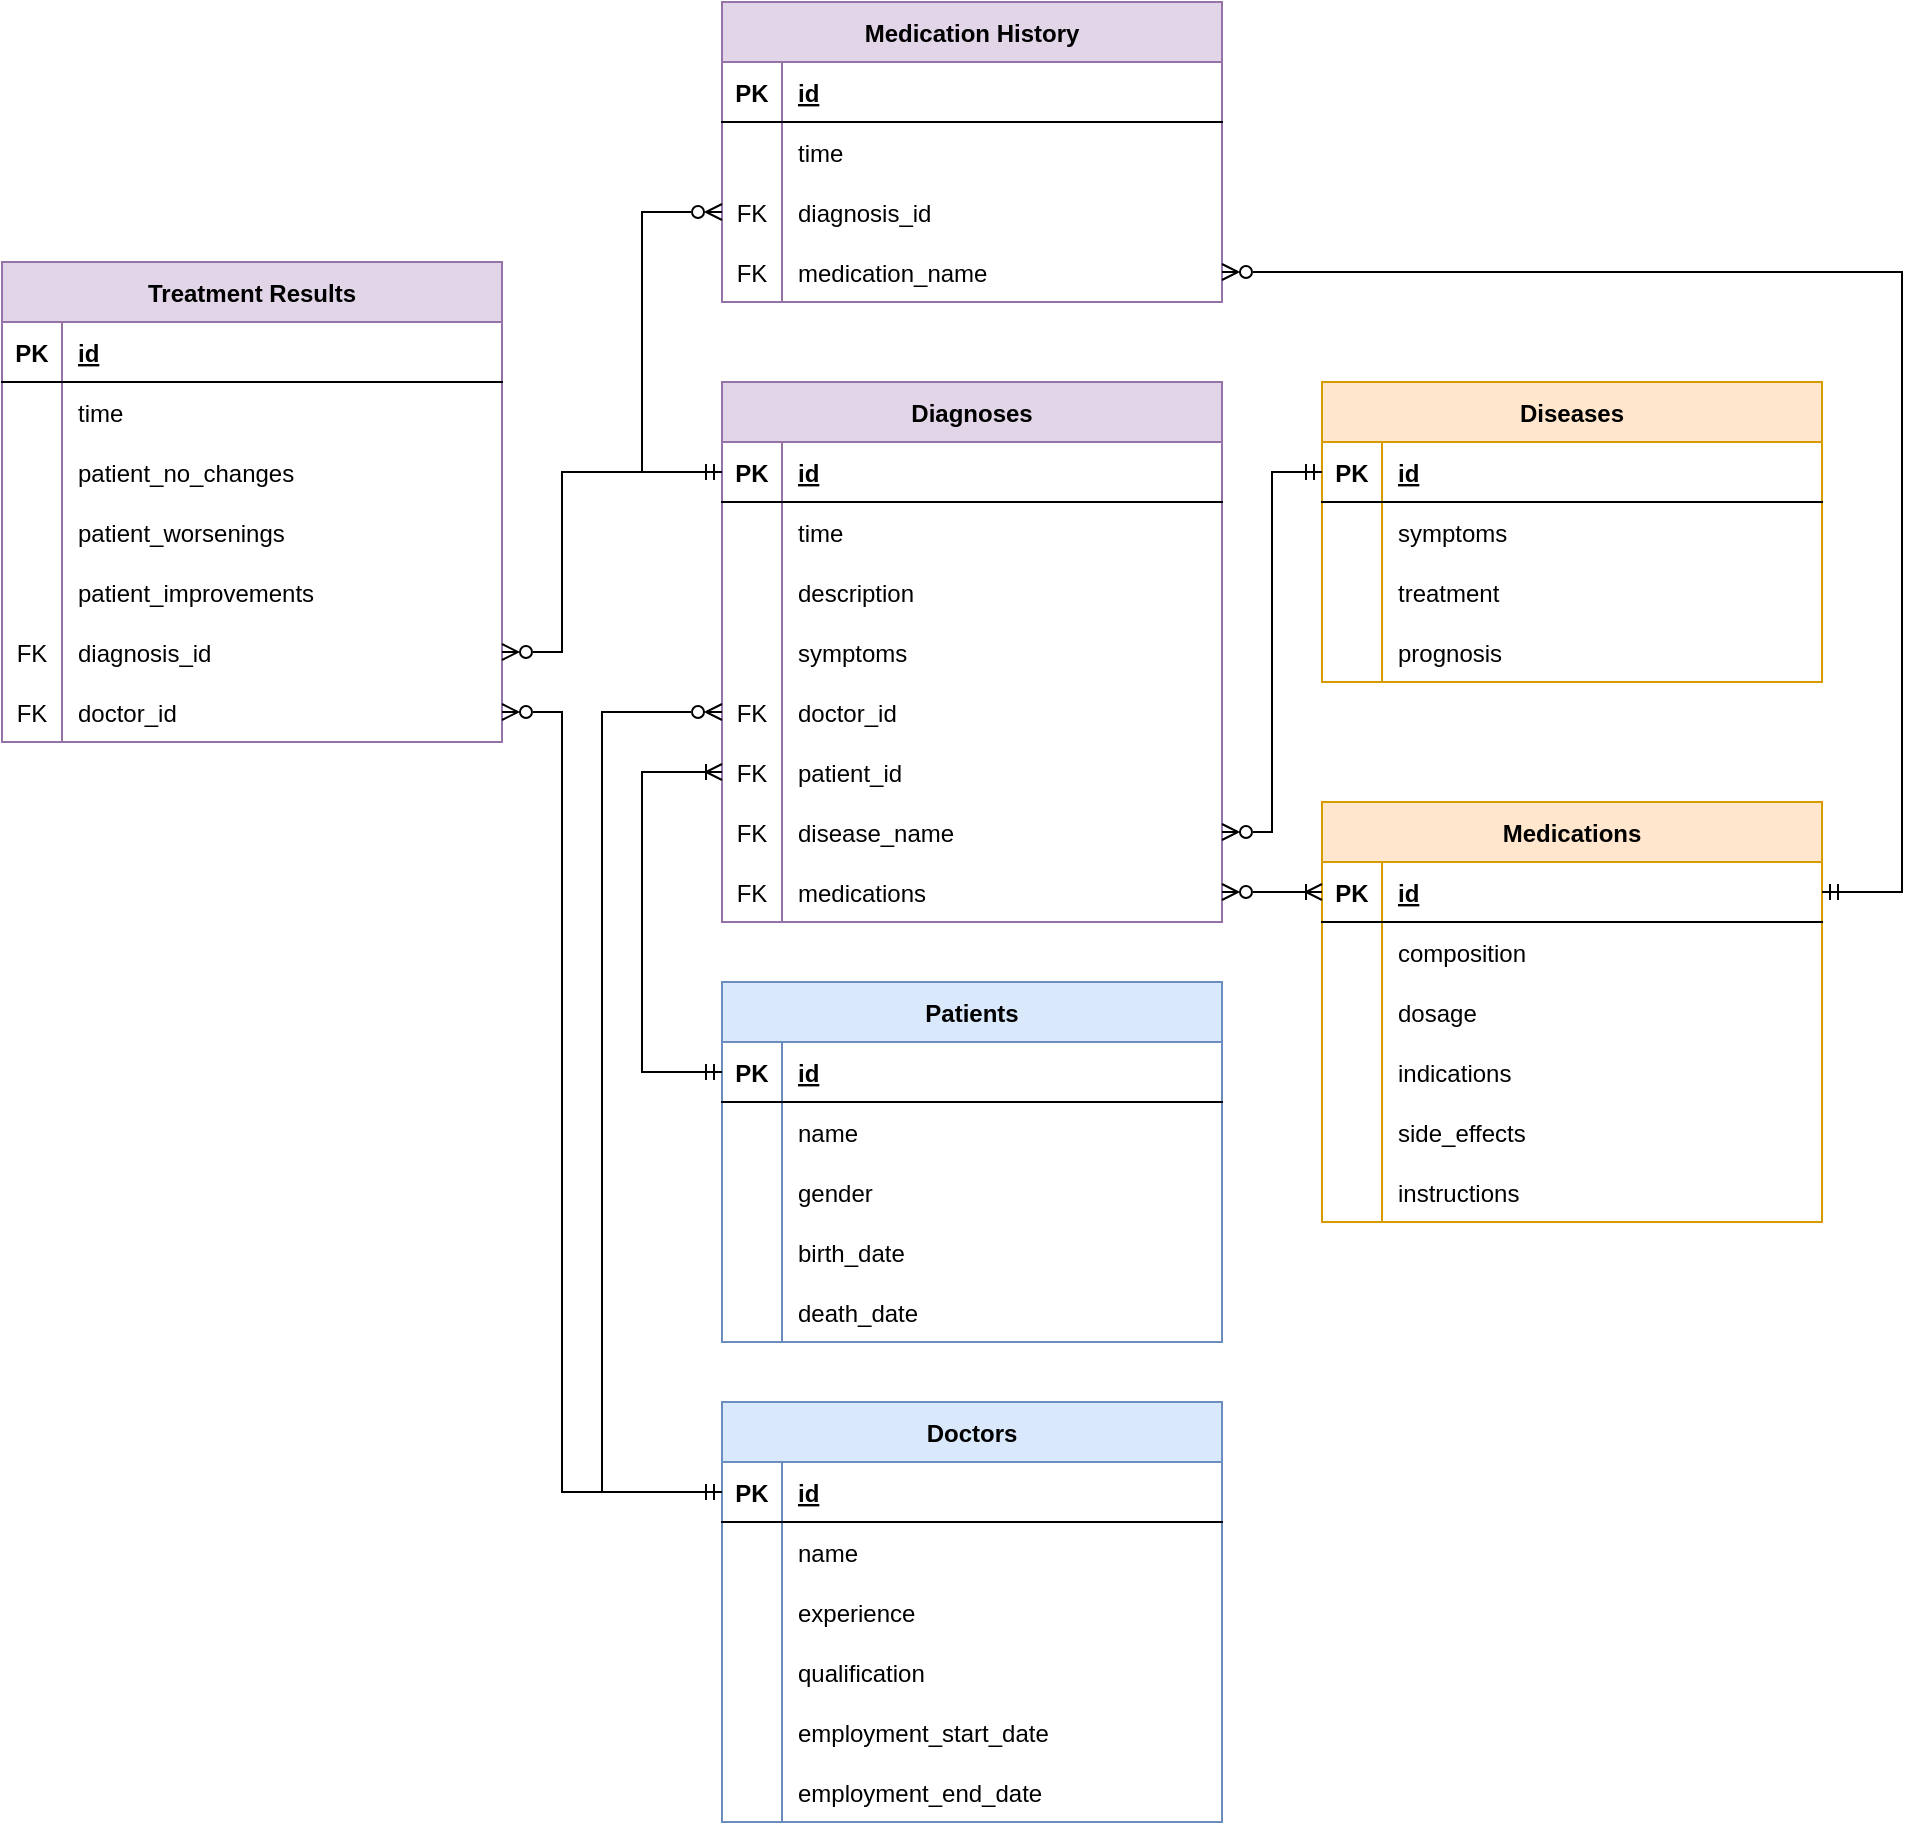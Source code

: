 <mxfile version="24.3.1" type="device">
  <diagram id="R2lEEEUBdFMjLlhIrx00" name="Page-1">
    <mxGraphModel dx="890" dy="534" grid="1" gridSize="10" guides="1" tooltips="1" connect="1" arrows="1" fold="1" page="1" pageScale="1" pageWidth="850" pageHeight="1100" math="0" shadow="0" extFonts="Permanent Marker^https://fonts.googleapis.com/css?family=Permanent+Marker">
      <root>
        <mxCell id="0" />
        <mxCell id="1" parent="0" />
        <mxCell id="C-vyLk0tnHw3VtMMgP7b-23" value="Patients" style="shape=table;startSize=30;container=1;collapsible=1;childLayout=tableLayout;fixedRows=1;rowLines=0;fontStyle=1;align=center;resizeLast=1;labelBackgroundColor=none;fillColor=#dae8fc;strokeColor=#6c8ebf;" parent="1" vertex="1">
          <mxGeometry x="490" y="870" width="250" height="180" as="geometry" />
        </mxCell>
        <mxCell id="C-vyLk0tnHw3VtMMgP7b-24" value="" style="shape=partialRectangle;collapsible=0;dropTarget=0;pointerEvents=0;fillColor=none;points=[[0,0.5],[1,0.5]];portConstraint=eastwest;top=0;left=0;right=0;bottom=1;" parent="C-vyLk0tnHw3VtMMgP7b-23" vertex="1">
          <mxGeometry y="30" width="250" height="30" as="geometry" />
        </mxCell>
        <mxCell id="C-vyLk0tnHw3VtMMgP7b-25" value="PK" style="shape=partialRectangle;overflow=hidden;connectable=0;fillColor=none;top=0;left=0;bottom=0;right=0;fontStyle=1;" parent="C-vyLk0tnHw3VtMMgP7b-24" vertex="1">
          <mxGeometry width="30.0" height="30" as="geometry">
            <mxRectangle width="30.0" height="30" as="alternateBounds" />
          </mxGeometry>
        </mxCell>
        <mxCell id="C-vyLk0tnHw3VtMMgP7b-26" value="id" style="shape=partialRectangle;overflow=hidden;connectable=0;fillColor=none;top=0;left=0;bottom=0;right=0;align=left;spacingLeft=6;fontStyle=5;" parent="C-vyLk0tnHw3VtMMgP7b-24" vertex="1">
          <mxGeometry x="30.0" width="220.0" height="30" as="geometry">
            <mxRectangle width="220.0" height="30" as="alternateBounds" />
          </mxGeometry>
        </mxCell>
        <mxCell id="C-vyLk0tnHw3VtMMgP7b-27" value="" style="shape=partialRectangle;collapsible=0;dropTarget=0;pointerEvents=0;fillColor=none;points=[[0,0.5],[1,0.5]];portConstraint=eastwest;top=0;left=0;right=0;bottom=0;" parent="C-vyLk0tnHw3VtMMgP7b-23" vertex="1">
          <mxGeometry y="60" width="250" height="30" as="geometry" />
        </mxCell>
        <mxCell id="C-vyLk0tnHw3VtMMgP7b-28" value="" style="shape=partialRectangle;overflow=hidden;connectable=0;fillColor=none;top=0;left=0;bottom=0;right=0;" parent="C-vyLk0tnHw3VtMMgP7b-27" vertex="1">
          <mxGeometry width="30.0" height="30" as="geometry">
            <mxRectangle width="30.0" height="30" as="alternateBounds" />
          </mxGeometry>
        </mxCell>
        <mxCell id="C-vyLk0tnHw3VtMMgP7b-29" value="name" style="shape=partialRectangle;overflow=hidden;connectable=0;fillColor=none;top=0;left=0;bottom=0;right=0;align=left;spacingLeft=6;" parent="C-vyLk0tnHw3VtMMgP7b-27" vertex="1">
          <mxGeometry x="30.0" width="220.0" height="30" as="geometry">
            <mxRectangle width="220.0" height="30" as="alternateBounds" />
          </mxGeometry>
        </mxCell>
        <mxCell id="bMYvGi1HUf3HE0asRCJB-15" value="" style="shape=partialRectangle;collapsible=0;dropTarget=0;pointerEvents=0;fillColor=none;points=[[0,0.5],[1,0.5]];portConstraint=eastwest;top=0;left=0;right=0;bottom=0;" parent="C-vyLk0tnHw3VtMMgP7b-23" vertex="1">
          <mxGeometry y="90" width="250" height="30" as="geometry" />
        </mxCell>
        <mxCell id="bMYvGi1HUf3HE0asRCJB-16" value="" style="shape=partialRectangle;overflow=hidden;connectable=0;fillColor=none;top=0;left=0;bottom=0;right=0;" parent="bMYvGi1HUf3HE0asRCJB-15" vertex="1">
          <mxGeometry width="30.0" height="30" as="geometry">
            <mxRectangle width="30.0" height="30" as="alternateBounds" />
          </mxGeometry>
        </mxCell>
        <mxCell id="bMYvGi1HUf3HE0asRCJB-17" value="gender " style="shape=partialRectangle;overflow=hidden;connectable=0;fillColor=none;top=0;left=0;bottom=0;right=0;align=left;spacingLeft=6;" parent="bMYvGi1HUf3HE0asRCJB-15" vertex="1">
          <mxGeometry x="30.0" width="220.0" height="30" as="geometry">
            <mxRectangle width="220.0" height="30" as="alternateBounds" />
          </mxGeometry>
        </mxCell>
        <mxCell id="bMYvGi1HUf3HE0asRCJB-136" value="" style="shape=partialRectangle;collapsible=0;dropTarget=0;pointerEvents=0;fillColor=none;points=[[0,0.5],[1,0.5]];portConstraint=eastwest;top=0;left=0;right=0;bottom=0;" parent="C-vyLk0tnHw3VtMMgP7b-23" vertex="1">
          <mxGeometry y="120" width="250" height="30" as="geometry" />
        </mxCell>
        <mxCell id="bMYvGi1HUf3HE0asRCJB-137" value="" style="shape=partialRectangle;overflow=hidden;connectable=0;fillColor=none;top=0;left=0;bottom=0;right=0;" parent="bMYvGi1HUf3HE0asRCJB-136" vertex="1">
          <mxGeometry width="30.0" height="30" as="geometry">
            <mxRectangle width="30.0" height="30" as="alternateBounds" />
          </mxGeometry>
        </mxCell>
        <mxCell id="bMYvGi1HUf3HE0asRCJB-138" value="birth_date" style="shape=partialRectangle;overflow=hidden;connectable=0;fillColor=none;top=0;left=0;bottom=0;right=0;align=left;spacingLeft=6;" parent="bMYvGi1HUf3HE0asRCJB-136" vertex="1">
          <mxGeometry x="30.0" width="220.0" height="30" as="geometry">
            <mxRectangle width="220.0" height="30" as="alternateBounds" />
          </mxGeometry>
        </mxCell>
        <mxCell id="bMYvGi1HUf3HE0asRCJB-139" value="" style="shape=partialRectangle;collapsible=0;dropTarget=0;pointerEvents=0;fillColor=none;points=[[0,0.5],[1,0.5]];portConstraint=eastwest;top=0;left=0;right=0;bottom=0;" parent="C-vyLk0tnHw3VtMMgP7b-23" vertex="1">
          <mxGeometry y="150" width="250" height="30" as="geometry" />
        </mxCell>
        <mxCell id="bMYvGi1HUf3HE0asRCJB-140" value="" style="shape=partialRectangle;overflow=hidden;connectable=0;fillColor=none;top=0;left=0;bottom=0;right=0;" parent="bMYvGi1HUf3HE0asRCJB-139" vertex="1">
          <mxGeometry width="30.0" height="30" as="geometry">
            <mxRectangle width="30.0" height="30" as="alternateBounds" />
          </mxGeometry>
        </mxCell>
        <mxCell id="bMYvGi1HUf3HE0asRCJB-141" value="death_date" style="shape=partialRectangle;overflow=hidden;connectable=0;fillColor=none;top=0;left=0;bottom=0;right=0;align=left;spacingLeft=6;" parent="bMYvGi1HUf3HE0asRCJB-139" vertex="1">
          <mxGeometry x="30.0" width="220.0" height="30" as="geometry">
            <mxRectangle width="220.0" height="30" as="alternateBounds" />
          </mxGeometry>
        </mxCell>
        <mxCell id="bMYvGi1HUf3HE0asRCJB-48" value="Diseases" style="shape=table;startSize=30;container=1;collapsible=1;childLayout=tableLayout;fixedRows=1;rowLines=0;fontStyle=1;align=center;resizeLast=1;fillColor=#ffe6cc;strokeColor=#d79b00;" parent="1" vertex="1">
          <mxGeometry x="790" y="570" width="250" height="150" as="geometry" />
        </mxCell>
        <mxCell id="bMYvGi1HUf3HE0asRCJB-49" value="" style="shape=partialRectangle;collapsible=0;dropTarget=0;pointerEvents=0;fillColor=none;points=[[0,0.5],[1,0.5]];portConstraint=eastwest;top=0;left=0;right=0;bottom=1;" parent="bMYvGi1HUf3HE0asRCJB-48" vertex="1">
          <mxGeometry y="30" width="250" height="30" as="geometry" />
        </mxCell>
        <mxCell id="bMYvGi1HUf3HE0asRCJB-50" value="PK" style="shape=partialRectangle;overflow=hidden;connectable=0;fillColor=none;top=0;left=0;bottom=0;right=0;fontStyle=1;" parent="bMYvGi1HUf3HE0asRCJB-49" vertex="1">
          <mxGeometry width="30.0" height="30" as="geometry">
            <mxRectangle width="30.0" height="30" as="alternateBounds" />
          </mxGeometry>
        </mxCell>
        <mxCell id="bMYvGi1HUf3HE0asRCJB-51" value="id" style="shape=partialRectangle;overflow=hidden;connectable=0;fillColor=none;top=0;left=0;bottom=0;right=0;align=left;spacingLeft=6;fontStyle=5;" parent="bMYvGi1HUf3HE0asRCJB-49" vertex="1">
          <mxGeometry x="30.0" width="220.0" height="30" as="geometry">
            <mxRectangle width="220.0" height="30" as="alternateBounds" />
          </mxGeometry>
        </mxCell>
        <mxCell id="bMYvGi1HUf3HE0asRCJB-52" value="" style="shape=partialRectangle;collapsible=0;dropTarget=0;pointerEvents=0;fillColor=none;points=[[0,0.5],[1,0.5]];portConstraint=eastwest;top=0;left=0;right=0;bottom=0;" parent="bMYvGi1HUf3HE0asRCJB-48" vertex="1">
          <mxGeometry y="60" width="250" height="30" as="geometry" />
        </mxCell>
        <mxCell id="bMYvGi1HUf3HE0asRCJB-53" value="" style="shape=partialRectangle;overflow=hidden;connectable=0;fillColor=none;top=0;left=0;bottom=0;right=0;" parent="bMYvGi1HUf3HE0asRCJB-52" vertex="1">
          <mxGeometry width="30.0" height="30" as="geometry">
            <mxRectangle width="30.0" height="30" as="alternateBounds" />
          </mxGeometry>
        </mxCell>
        <mxCell id="bMYvGi1HUf3HE0asRCJB-54" value="symptoms" style="shape=partialRectangle;overflow=hidden;connectable=0;fillColor=none;top=0;left=0;bottom=0;right=0;align=left;spacingLeft=6;" parent="bMYvGi1HUf3HE0asRCJB-52" vertex="1">
          <mxGeometry x="30.0" width="220.0" height="30" as="geometry">
            <mxRectangle width="220.0" height="30" as="alternateBounds" />
          </mxGeometry>
        </mxCell>
        <mxCell id="bMYvGi1HUf3HE0asRCJB-55" value="" style="shape=partialRectangle;collapsible=0;dropTarget=0;pointerEvents=0;fillColor=none;points=[[0,0.5],[1,0.5]];portConstraint=eastwest;top=0;left=0;right=0;bottom=0;" parent="bMYvGi1HUf3HE0asRCJB-48" vertex="1">
          <mxGeometry y="90" width="250" height="30" as="geometry" />
        </mxCell>
        <mxCell id="bMYvGi1HUf3HE0asRCJB-56" value="" style="shape=partialRectangle;overflow=hidden;connectable=0;fillColor=none;top=0;left=0;bottom=0;right=0;" parent="bMYvGi1HUf3HE0asRCJB-55" vertex="1">
          <mxGeometry width="30.0" height="30" as="geometry">
            <mxRectangle width="30.0" height="30" as="alternateBounds" />
          </mxGeometry>
        </mxCell>
        <mxCell id="bMYvGi1HUf3HE0asRCJB-57" value="treatment" style="shape=partialRectangle;overflow=hidden;connectable=0;fillColor=none;top=0;left=0;bottom=0;right=0;align=left;spacingLeft=6;" parent="bMYvGi1HUf3HE0asRCJB-55" vertex="1">
          <mxGeometry x="30.0" width="220.0" height="30" as="geometry">
            <mxRectangle width="220.0" height="30" as="alternateBounds" />
          </mxGeometry>
        </mxCell>
        <mxCell id="bMYvGi1HUf3HE0asRCJB-58" value="" style="shape=partialRectangle;collapsible=0;dropTarget=0;pointerEvents=0;fillColor=none;points=[[0,0.5],[1,0.5]];portConstraint=eastwest;top=0;left=0;right=0;bottom=0;" parent="bMYvGi1HUf3HE0asRCJB-48" vertex="1">
          <mxGeometry y="120" width="250" height="30" as="geometry" />
        </mxCell>
        <mxCell id="bMYvGi1HUf3HE0asRCJB-59" value="" style="shape=partialRectangle;overflow=hidden;connectable=0;fillColor=none;top=0;left=0;bottom=0;right=0;" parent="bMYvGi1HUf3HE0asRCJB-58" vertex="1">
          <mxGeometry width="30.0" height="30" as="geometry">
            <mxRectangle width="30.0" height="30" as="alternateBounds" />
          </mxGeometry>
        </mxCell>
        <mxCell id="bMYvGi1HUf3HE0asRCJB-60" value="prognosis" style="shape=partialRectangle;overflow=hidden;connectable=0;fillColor=none;top=0;left=0;bottom=0;right=0;align=left;spacingLeft=6;" parent="bMYvGi1HUf3HE0asRCJB-58" vertex="1">
          <mxGeometry x="30.0" width="220.0" height="30" as="geometry">
            <mxRectangle width="220.0" height="30" as="alternateBounds" />
          </mxGeometry>
        </mxCell>
        <mxCell id="bMYvGi1HUf3HE0asRCJB-73" value="Doctors" style="shape=table;startSize=30;container=1;collapsible=1;childLayout=tableLayout;fixedRows=1;rowLines=0;fontStyle=1;align=center;resizeLast=1;fillColor=#dae8fc;strokeColor=#6c8ebf;" parent="1" vertex="1">
          <mxGeometry x="490" y="1080" width="250" height="210" as="geometry" />
        </mxCell>
        <mxCell id="bMYvGi1HUf3HE0asRCJB-74" value="" style="shape=partialRectangle;collapsible=0;dropTarget=0;pointerEvents=0;fillColor=none;points=[[0,0.5],[1,0.5]];portConstraint=eastwest;top=0;left=0;right=0;bottom=1;" parent="bMYvGi1HUf3HE0asRCJB-73" vertex="1">
          <mxGeometry y="30" width="250" height="30" as="geometry" />
        </mxCell>
        <mxCell id="bMYvGi1HUf3HE0asRCJB-75" value="PK" style="shape=partialRectangle;overflow=hidden;connectable=0;fillColor=none;top=0;left=0;bottom=0;right=0;fontStyle=1;" parent="bMYvGi1HUf3HE0asRCJB-74" vertex="1">
          <mxGeometry width="30.0" height="30" as="geometry">
            <mxRectangle width="30.0" height="30" as="alternateBounds" />
          </mxGeometry>
        </mxCell>
        <mxCell id="bMYvGi1HUf3HE0asRCJB-76" value="id" style="shape=partialRectangle;overflow=hidden;connectable=0;fillColor=none;top=0;left=0;bottom=0;right=0;align=left;spacingLeft=6;fontStyle=5;" parent="bMYvGi1HUf3HE0asRCJB-74" vertex="1">
          <mxGeometry x="30.0" width="220.0" height="30" as="geometry">
            <mxRectangle width="220.0" height="30" as="alternateBounds" />
          </mxGeometry>
        </mxCell>
        <mxCell id="bMYvGi1HUf3HE0asRCJB-77" value="" style="shape=partialRectangle;collapsible=0;dropTarget=0;pointerEvents=0;fillColor=none;points=[[0,0.5],[1,0.5]];portConstraint=eastwest;top=0;left=0;right=0;bottom=0;" parent="bMYvGi1HUf3HE0asRCJB-73" vertex="1">
          <mxGeometry y="60" width="250" height="30" as="geometry" />
        </mxCell>
        <mxCell id="bMYvGi1HUf3HE0asRCJB-78" value="" style="shape=partialRectangle;overflow=hidden;connectable=0;fillColor=none;top=0;left=0;bottom=0;right=0;" parent="bMYvGi1HUf3HE0asRCJB-77" vertex="1">
          <mxGeometry width="30.0" height="30" as="geometry">
            <mxRectangle width="30.0" height="30" as="alternateBounds" />
          </mxGeometry>
        </mxCell>
        <mxCell id="bMYvGi1HUf3HE0asRCJB-79" value="name" style="shape=partialRectangle;overflow=hidden;connectable=0;fillColor=none;top=0;left=0;bottom=0;right=0;align=left;spacingLeft=6;" parent="bMYvGi1HUf3HE0asRCJB-77" vertex="1">
          <mxGeometry x="30.0" width="220.0" height="30" as="geometry">
            <mxRectangle width="220.0" height="30" as="alternateBounds" />
          </mxGeometry>
        </mxCell>
        <mxCell id="bMYvGi1HUf3HE0asRCJB-83" value="" style="shape=partialRectangle;collapsible=0;dropTarget=0;pointerEvents=0;fillColor=none;points=[[0,0.5],[1,0.5]];portConstraint=eastwest;top=0;left=0;right=0;bottom=0;" parent="bMYvGi1HUf3HE0asRCJB-73" vertex="1">
          <mxGeometry y="90" width="250" height="30" as="geometry" />
        </mxCell>
        <mxCell id="bMYvGi1HUf3HE0asRCJB-84" value="" style="shape=partialRectangle;overflow=hidden;connectable=0;fillColor=none;top=0;left=0;bottom=0;right=0;" parent="bMYvGi1HUf3HE0asRCJB-83" vertex="1">
          <mxGeometry width="30.0" height="30" as="geometry">
            <mxRectangle width="30.0" height="30" as="alternateBounds" />
          </mxGeometry>
        </mxCell>
        <mxCell id="bMYvGi1HUf3HE0asRCJB-85" value="experience" style="shape=partialRectangle;overflow=hidden;connectable=0;fillColor=none;top=0;left=0;bottom=0;right=0;align=left;spacingLeft=6;" parent="bMYvGi1HUf3HE0asRCJB-83" vertex="1">
          <mxGeometry x="30.0" width="220.0" height="30" as="geometry">
            <mxRectangle width="220.0" height="30" as="alternateBounds" />
          </mxGeometry>
        </mxCell>
        <mxCell id="bMYvGi1HUf3HE0asRCJB-86" value="" style="shape=partialRectangle;collapsible=0;dropTarget=0;pointerEvents=0;fillColor=none;points=[[0,0.5],[1,0.5]];portConstraint=eastwest;top=0;left=0;right=0;bottom=0;" parent="bMYvGi1HUf3HE0asRCJB-73" vertex="1">
          <mxGeometry y="120" width="250" height="30" as="geometry" />
        </mxCell>
        <mxCell id="bMYvGi1HUf3HE0asRCJB-87" value="" style="shape=partialRectangle;overflow=hidden;connectable=0;fillColor=none;top=0;left=0;bottom=0;right=0;" parent="bMYvGi1HUf3HE0asRCJB-86" vertex="1">
          <mxGeometry width="30.0" height="30" as="geometry">
            <mxRectangle width="30.0" height="30" as="alternateBounds" />
          </mxGeometry>
        </mxCell>
        <mxCell id="bMYvGi1HUf3HE0asRCJB-88" value="qualification " style="shape=partialRectangle;overflow=hidden;connectable=0;fillColor=none;top=0;left=0;bottom=0;right=0;align=left;spacingLeft=6;" parent="bMYvGi1HUf3HE0asRCJB-86" vertex="1">
          <mxGeometry x="30.0" width="220.0" height="30" as="geometry">
            <mxRectangle width="220.0" height="30" as="alternateBounds" />
          </mxGeometry>
        </mxCell>
        <mxCell id="bMYvGi1HUf3HE0asRCJB-170" value="" style="shape=partialRectangle;collapsible=0;dropTarget=0;pointerEvents=0;fillColor=none;points=[[0,0.5],[1,0.5]];portConstraint=eastwest;top=0;left=0;right=0;bottom=0;" parent="bMYvGi1HUf3HE0asRCJB-73" vertex="1">
          <mxGeometry y="150" width="250" height="30" as="geometry" />
        </mxCell>
        <mxCell id="bMYvGi1HUf3HE0asRCJB-171" value="" style="shape=partialRectangle;overflow=hidden;connectable=0;fillColor=none;top=0;left=0;bottom=0;right=0;" parent="bMYvGi1HUf3HE0asRCJB-170" vertex="1">
          <mxGeometry width="30.0" height="30" as="geometry">
            <mxRectangle width="30.0" height="30" as="alternateBounds" />
          </mxGeometry>
        </mxCell>
        <mxCell id="bMYvGi1HUf3HE0asRCJB-172" value="employment_start_date" style="shape=partialRectangle;overflow=hidden;connectable=0;fillColor=none;top=0;left=0;bottom=0;right=0;align=left;spacingLeft=6;" parent="bMYvGi1HUf3HE0asRCJB-170" vertex="1">
          <mxGeometry x="30.0" width="220.0" height="30" as="geometry">
            <mxRectangle width="220.0" height="30" as="alternateBounds" />
          </mxGeometry>
        </mxCell>
        <mxCell id="bMYvGi1HUf3HE0asRCJB-173" value="" style="shape=partialRectangle;collapsible=0;dropTarget=0;pointerEvents=0;fillColor=none;points=[[0,0.5],[1,0.5]];portConstraint=eastwest;top=0;left=0;right=0;bottom=0;" parent="bMYvGi1HUf3HE0asRCJB-73" vertex="1">
          <mxGeometry y="180" width="250" height="30" as="geometry" />
        </mxCell>
        <mxCell id="bMYvGi1HUf3HE0asRCJB-174" value="" style="shape=partialRectangle;overflow=hidden;connectable=0;fillColor=none;top=0;left=0;bottom=0;right=0;" parent="bMYvGi1HUf3HE0asRCJB-173" vertex="1">
          <mxGeometry width="30.0" height="30" as="geometry">
            <mxRectangle width="30.0" height="30" as="alternateBounds" />
          </mxGeometry>
        </mxCell>
        <mxCell id="bMYvGi1HUf3HE0asRCJB-175" value="employment_end_date" style="shape=partialRectangle;overflow=hidden;connectable=0;fillColor=none;top=0;left=0;bottom=0;right=0;align=left;spacingLeft=6;" parent="bMYvGi1HUf3HE0asRCJB-173" vertex="1">
          <mxGeometry x="30.0" width="220.0" height="30" as="geometry">
            <mxRectangle width="220.0" height="30" as="alternateBounds" />
          </mxGeometry>
        </mxCell>
        <mxCell id="bMYvGi1HUf3HE0asRCJB-89" value="Medications" style="shape=table;startSize=30;container=1;collapsible=1;childLayout=tableLayout;fixedRows=1;rowLines=0;fontStyle=1;align=center;resizeLast=1;fillColor=#ffe6cc;strokeColor=#d79b00;" parent="1" vertex="1">
          <mxGeometry x="790" y="780" width="250" height="210" as="geometry" />
        </mxCell>
        <mxCell id="bMYvGi1HUf3HE0asRCJB-90" value="" style="shape=partialRectangle;collapsible=0;dropTarget=0;pointerEvents=0;fillColor=none;points=[[0,0.5],[1,0.5]];portConstraint=eastwest;top=0;left=0;right=0;bottom=1;" parent="bMYvGi1HUf3HE0asRCJB-89" vertex="1">
          <mxGeometry y="30" width="250" height="30" as="geometry" />
        </mxCell>
        <mxCell id="bMYvGi1HUf3HE0asRCJB-91" value="PK" style="shape=partialRectangle;overflow=hidden;connectable=0;fillColor=none;top=0;left=0;bottom=0;right=0;fontStyle=1;" parent="bMYvGi1HUf3HE0asRCJB-90" vertex="1">
          <mxGeometry width="30.0" height="30" as="geometry">
            <mxRectangle width="30.0" height="30" as="alternateBounds" />
          </mxGeometry>
        </mxCell>
        <mxCell id="bMYvGi1HUf3HE0asRCJB-92" value="id" style="shape=partialRectangle;overflow=hidden;connectable=0;fillColor=none;top=0;left=0;bottom=0;right=0;align=left;spacingLeft=6;fontStyle=5;" parent="bMYvGi1HUf3HE0asRCJB-90" vertex="1">
          <mxGeometry x="30.0" width="220.0" height="30" as="geometry">
            <mxRectangle width="220.0" height="30" as="alternateBounds" />
          </mxGeometry>
        </mxCell>
        <mxCell id="bMYvGi1HUf3HE0asRCJB-93" value="" style="shape=partialRectangle;collapsible=0;dropTarget=0;pointerEvents=0;fillColor=none;points=[[0,0.5],[1,0.5]];portConstraint=eastwest;top=0;left=0;right=0;bottom=0;" parent="bMYvGi1HUf3HE0asRCJB-89" vertex="1">
          <mxGeometry y="60" width="250" height="30" as="geometry" />
        </mxCell>
        <mxCell id="bMYvGi1HUf3HE0asRCJB-94" value="" style="shape=partialRectangle;overflow=hidden;connectable=0;fillColor=none;top=0;left=0;bottom=0;right=0;" parent="bMYvGi1HUf3HE0asRCJB-93" vertex="1">
          <mxGeometry width="30.0" height="30" as="geometry">
            <mxRectangle width="30.0" height="30" as="alternateBounds" />
          </mxGeometry>
        </mxCell>
        <mxCell id="bMYvGi1HUf3HE0asRCJB-95" value="composition" style="shape=partialRectangle;overflow=hidden;connectable=0;fillColor=none;top=0;left=0;bottom=0;right=0;align=left;spacingLeft=6;" parent="bMYvGi1HUf3HE0asRCJB-93" vertex="1">
          <mxGeometry x="30.0" width="220.0" height="30" as="geometry">
            <mxRectangle width="220.0" height="30" as="alternateBounds" />
          </mxGeometry>
        </mxCell>
        <mxCell id="bMYvGi1HUf3HE0asRCJB-96" value="" style="shape=partialRectangle;collapsible=0;dropTarget=0;pointerEvents=0;fillColor=none;points=[[0,0.5],[1,0.5]];portConstraint=eastwest;top=0;left=0;right=0;bottom=0;" parent="bMYvGi1HUf3HE0asRCJB-89" vertex="1">
          <mxGeometry y="90" width="250" height="30" as="geometry" />
        </mxCell>
        <mxCell id="bMYvGi1HUf3HE0asRCJB-97" value="" style="shape=partialRectangle;overflow=hidden;connectable=0;fillColor=none;top=0;left=0;bottom=0;right=0;" parent="bMYvGi1HUf3HE0asRCJB-96" vertex="1">
          <mxGeometry width="30.0" height="30" as="geometry">
            <mxRectangle width="30.0" height="30" as="alternateBounds" />
          </mxGeometry>
        </mxCell>
        <mxCell id="bMYvGi1HUf3HE0asRCJB-98" value="dosage" style="shape=partialRectangle;overflow=hidden;connectable=0;fillColor=none;top=0;left=0;bottom=0;right=0;align=left;spacingLeft=6;" parent="bMYvGi1HUf3HE0asRCJB-96" vertex="1">
          <mxGeometry x="30.0" width="220.0" height="30" as="geometry">
            <mxRectangle width="220.0" height="30" as="alternateBounds" />
          </mxGeometry>
        </mxCell>
        <mxCell id="bMYvGi1HUf3HE0asRCJB-99" value="" style="shape=partialRectangle;collapsible=0;dropTarget=0;pointerEvents=0;fillColor=none;points=[[0,0.5],[1,0.5]];portConstraint=eastwest;top=0;left=0;right=0;bottom=0;" parent="bMYvGi1HUf3HE0asRCJB-89" vertex="1">
          <mxGeometry y="120" width="250" height="30" as="geometry" />
        </mxCell>
        <mxCell id="bMYvGi1HUf3HE0asRCJB-100" value="" style="shape=partialRectangle;overflow=hidden;connectable=0;fillColor=none;top=0;left=0;bottom=0;right=0;" parent="bMYvGi1HUf3HE0asRCJB-99" vertex="1">
          <mxGeometry width="30.0" height="30" as="geometry">
            <mxRectangle width="30.0" height="30" as="alternateBounds" />
          </mxGeometry>
        </mxCell>
        <mxCell id="bMYvGi1HUf3HE0asRCJB-101" value="indications" style="shape=partialRectangle;overflow=hidden;connectable=0;fillColor=none;top=0;left=0;bottom=0;right=0;align=left;spacingLeft=6;" parent="bMYvGi1HUf3HE0asRCJB-99" vertex="1">
          <mxGeometry x="30.0" width="220.0" height="30" as="geometry">
            <mxRectangle width="220.0" height="30" as="alternateBounds" />
          </mxGeometry>
        </mxCell>
        <mxCell id="bMYvGi1HUf3HE0asRCJB-102" value="" style="shape=partialRectangle;collapsible=0;dropTarget=0;pointerEvents=0;fillColor=none;points=[[0,0.5],[1,0.5]];portConstraint=eastwest;top=0;left=0;right=0;bottom=0;" parent="bMYvGi1HUf3HE0asRCJB-89" vertex="1">
          <mxGeometry y="150" width="250" height="30" as="geometry" />
        </mxCell>
        <mxCell id="bMYvGi1HUf3HE0asRCJB-103" value="" style="shape=partialRectangle;overflow=hidden;connectable=0;fillColor=none;top=0;left=0;bottom=0;right=0;" parent="bMYvGi1HUf3HE0asRCJB-102" vertex="1">
          <mxGeometry width="30.0" height="30" as="geometry">
            <mxRectangle width="30.0" height="30" as="alternateBounds" />
          </mxGeometry>
        </mxCell>
        <mxCell id="bMYvGi1HUf3HE0asRCJB-104" value="side_effects" style="shape=partialRectangle;overflow=hidden;connectable=0;fillColor=none;top=0;left=0;bottom=0;right=0;align=left;spacingLeft=6;" parent="bMYvGi1HUf3HE0asRCJB-102" vertex="1">
          <mxGeometry x="30.0" width="220.0" height="30" as="geometry">
            <mxRectangle width="220.0" height="30" as="alternateBounds" />
          </mxGeometry>
        </mxCell>
        <mxCell id="bMYvGi1HUf3HE0asRCJB-167" value="" style="shape=partialRectangle;collapsible=0;dropTarget=0;pointerEvents=0;fillColor=none;points=[[0,0.5],[1,0.5]];portConstraint=eastwest;top=0;left=0;right=0;bottom=0;" parent="bMYvGi1HUf3HE0asRCJB-89" vertex="1">
          <mxGeometry y="180" width="250" height="30" as="geometry" />
        </mxCell>
        <mxCell id="bMYvGi1HUf3HE0asRCJB-168" value="" style="shape=partialRectangle;overflow=hidden;connectable=0;fillColor=none;top=0;left=0;bottom=0;right=0;" parent="bMYvGi1HUf3HE0asRCJB-167" vertex="1">
          <mxGeometry width="30.0" height="30" as="geometry">
            <mxRectangle width="30.0" height="30" as="alternateBounds" />
          </mxGeometry>
        </mxCell>
        <mxCell id="bMYvGi1HUf3HE0asRCJB-169" value="instructions" style="shape=partialRectangle;overflow=hidden;connectable=0;fillColor=none;top=0;left=0;bottom=0;right=0;align=left;spacingLeft=6;" parent="bMYvGi1HUf3HE0asRCJB-167" vertex="1">
          <mxGeometry x="30.0" width="220.0" height="30" as="geometry">
            <mxRectangle width="220.0" height="30" as="alternateBounds" />
          </mxGeometry>
        </mxCell>
        <mxCell id="bMYvGi1HUf3HE0asRCJB-105" value="Treatment Results" style="shape=table;startSize=30;container=1;collapsible=1;childLayout=tableLayout;fixedRows=1;rowLines=0;fontStyle=1;align=center;resizeLast=1;fillColor=#e1d5e7;strokeColor=#9673a6;" parent="1" vertex="1">
          <mxGeometry x="130" y="510" width="250" height="240" as="geometry" />
        </mxCell>
        <mxCell id="bMYvGi1HUf3HE0asRCJB-106" value="" style="shape=partialRectangle;collapsible=0;dropTarget=0;pointerEvents=0;fillColor=none;points=[[0,0.5],[1,0.5]];portConstraint=eastwest;top=0;left=0;right=0;bottom=1;" parent="bMYvGi1HUf3HE0asRCJB-105" vertex="1">
          <mxGeometry y="30" width="250" height="30" as="geometry" />
        </mxCell>
        <mxCell id="bMYvGi1HUf3HE0asRCJB-107" value="PK" style="shape=partialRectangle;overflow=hidden;connectable=0;fillColor=none;top=0;left=0;bottom=0;right=0;fontStyle=1;" parent="bMYvGi1HUf3HE0asRCJB-106" vertex="1">
          <mxGeometry width="30.0" height="30" as="geometry">
            <mxRectangle width="30.0" height="30" as="alternateBounds" />
          </mxGeometry>
        </mxCell>
        <mxCell id="bMYvGi1HUf3HE0asRCJB-108" value="id" style="shape=partialRectangle;overflow=hidden;connectable=0;fillColor=none;top=0;left=0;bottom=0;right=0;align=left;spacingLeft=6;fontStyle=5;" parent="bMYvGi1HUf3HE0asRCJB-106" vertex="1">
          <mxGeometry x="30.0" width="220.0" height="30" as="geometry">
            <mxRectangle width="220.0" height="30" as="alternateBounds" />
          </mxGeometry>
        </mxCell>
        <mxCell id="bMYvGi1HUf3HE0asRCJB-109" value="" style="shape=partialRectangle;collapsible=0;dropTarget=0;pointerEvents=0;fillColor=none;points=[[0,0.5],[1,0.5]];portConstraint=eastwest;top=0;left=0;right=0;bottom=0;" parent="bMYvGi1HUf3HE0asRCJB-105" vertex="1">
          <mxGeometry y="60" width="250" height="30" as="geometry" />
        </mxCell>
        <mxCell id="bMYvGi1HUf3HE0asRCJB-110" value="" style="shape=partialRectangle;overflow=hidden;connectable=0;fillColor=none;top=0;left=0;bottom=0;right=0;" parent="bMYvGi1HUf3HE0asRCJB-109" vertex="1">
          <mxGeometry width="30.0" height="30" as="geometry">
            <mxRectangle width="30.0" height="30" as="alternateBounds" />
          </mxGeometry>
        </mxCell>
        <mxCell id="bMYvGi1HUf3HE0asRCJB-111" value="time" style="shape=partialRectangle;overflow=hidden;connectable=0;fillColor=none;top=0;left=0;bottom=0;right=0;align=left;spacingLeft=6;" parent="bMYvGi1HUf3HE0asRCJB-109" vertex="1">
          <mxGeometry x="30.0" width="220.0" height="30" as="geometry">
            <mxRectangle width="220.0" height="30" as="alternateBounds" />
          </mxGeometry>
        </mxCell>
        <mxCell id="bMYvGi1HUf3HE0asRCJB-121" value="" style="shape=partialRectangle;collapsible=0;dropTarget=0;pointerEvents=0;fillColor=none;points=[[0,0.5],[1,0.5]];portConstraint=eastwest;top=0;left=0;right=0;bottom=0;" parent="bMYvGi1HUf3HE0asRCJB-105" vertex="1">
          <mxGeometry y="90" width="250" height="30" as="geometry" />
        </mxCell>
        <mxCell id="bMYvGi1HUf3HE0asRCJB-122" value="" style="shape=partialRectangle;overflow=hidden;connectable=0;fillColor=none;top=0;left=0;bottom=0;right=0;" parent="bMYvGi1HUf3HE0asRCJB-121" vertex="1">
          <mxGeometry width="30.0" height="30" as="geometry">
            <mxRectangle width="30.0" height="30" as="alternateBounds" />
          </mxGeometry>
        </mxCell>
        <mxCell id="bMYvGi1HUf3HE0asRCJB-123" value="patient_no_changes" style="shape=partialRectangle;overflow=hidden;connectable=0;fillColor=none;top=0;left=0;bottom=0;right=0;align=left;spacingLeft=6;" parent="bMYvGi1HUf3HE0asRCJB-121" vertex="1">
          <mxGeometry x="30.0" width="220.0" height="30" as="geometry">
            <mxRectangle width="220.0" height="30" as="alternateBounds" />
          </mxGeometry>
        </mxCell>
        <mxCell id="bMYvGi1HUf3HE0asRCJB-124" value="" style="shape=partialRectangle;collapsible=0;dropTarget=0;pointerEvents=0;fillColor=none;points=[[0,0.5],[1,0.5]];portConstraint=eastwest;top=0;left=0;right=0;bottom=0;" parent="bMYvGi1HUf3HE0asRCJB-105" vertex="1">
          <mxGeometry y="120" width="250" height="30" as="geometry" />
        </mxCell>
        <mxCell id="bMYvGi1HUf3HE0asRCJB-125" value="" style="shape=partialRectangle;overflow=hidden;connectable=0;fillColor=none;top=0;left=0;bottom=0;right=0;" parent="bMYvGi1HUf3HE0asRCJB-124" vertex="1">
          <mxGeometry width="30.0" height="30" as="geometry">
            <mxRectangle width="30.0" height="30" as="alternateBounds" />
          </mxGeometry>
        </mxCell>
        <mxCell id="bMYvGi1HUf3HE0asRCJB-126" value="patient_worsenings" style="shape=partialRectangle;overflow=hidden;connectable=0;fillColor=none;top=0;left=0;bottom=0;right=0;align=left;spacingLeft=6;" parent="bMYvGi1HUf3HE0asRCJB-124" vertex="1">
          <mxGeometry x="30.0" width="220.0" height="30" as="geometry">
            <mxRectangle width="220.0" height="30" as="alternateBounds" />
          </mxGeometry>
        </mxCell>
        <mxCell id="bMYvGi1HUf3HE0asRCJB-127" value="" style="shape=partialRectangle;collapsible=0;dropTarget=0;pointerEvents=0;fillColor=none;points=[[0,0.5],[1,0.5]];portConstraint=eastwest;top=0;left=0;right=0;bottom=0;" parent="bMYvGi1HUf3HE0asRCJB-105" vertex="1">
          <mxGeometry y="150" width="250" height="30" as="geometry" />
        </mxCell>
        <mxCell id="bMYvGi1HUf3HE0asRCJB-128" value="" style="shape=partialRectangle;overflow=hidden;connectable=0;fillColor=none;top=0;left=0;bottom=0;right=0;" parent="bMYvGi1HUf3HE0asRCJB-127" vertex="1">
          <mxGeometry width="30.0" height="30" as="geometry">
            <mxRectangle width="30.0" height="30" as="alternateBounds" />
          </mxGeometry>
        </mxCell>
        <mxCell id="bMYvGi1HUf3HE0asRCJB-129" value="patient_improvements" style="shape=partialRectangle;overflow=hidden;connectable=0;fillColor=none;top=0;left=0;bottom=0;right=0;align=left;spacingLeft=6;" parent="bMYvGi1HUf3HE0asRCJB-127" vertex="1">
          <mxGeometry x="30.0" width="220.0" height="30" as="geometry">
            <mxRectangle width="220.0" height="30" as="alternateBounds" />
          </mxGeometry>
        </mxCell>
        <mxCell id="bMYvGi1HUf3HE0asRCJB-181" value="" style="shape=partialRectangle;collapsible=0;dropTarget=0;pointerEvents=0;fillColor=none;points=[[0,0.5],[1,0.5]];portConstraint=eastwest;top=0;left=0;right=0;bottom=0;" parent="bMYvGi1HUf3HE0asRCJB-105" vertex="1">
          <mxGeometry y="180" width="250" height="30" as="geometry" />
        </mxCell>
        <mxCell id="bMYvGi1HUf3HE0asRCJB-182" value="FK" style="shape=partialRectangle;overflow=hidden;connectable=0;fillColor=none;top=0;left=0;bottom=0;right=0;" parent="bMYvGi1HUf3HE0asRCJB-181" vertex="1">
          <mxGeometry width="30.0" height="30" as="geometry">
            <mxRectangle width="30.0" height="30" as="alternateBounds" />
          </mxGeometry>
        </mxCell>
        <mxCell id="bMYvGi1HUf3HE0asRCJB-183" value="diagnosis_id" style="shape=partialRectangle;overflow=hidden;connectable=0;fillColor=none;top=0;left=0;bottom=0;right=0;align=left;spacingLeft=6;" parent="bMYvGi1HUf3HE0asRCJB-181" vertex="1">
          <mxGeometry x="30.0" width="220.0" height="30" as="geometry">
            <mxRectangle width="220.0" height="30" as="alternateBounds" />
          </mxGeometry>
        </mxCell>
        <mxCell id="bMYvGi1HUf3HE0asRCJB-133" value="" style="shape=partialRectangle;collapsible=0;dropTarget=0;pointerEvents=0;fillColor=none;points=[[0,0.5],[1,0.5]];portConstraint=eastwest;top=0;left=0;right=0;bottom=0;" parent="bMYvGi1HUf3HE0asRCJB-105" vertex="1">
          <mxGeometry y="210" width="250" height="30" as="geometry" />
        </mxCell>
        <mxCell id="bMYvGi1HUf3HE0asRCJB-134" value="FK" style="shape=partialRectangle;overflow=hidden;connectable=0;fillColor=none;top=0;left=0;bottom=0;right=0;" parent="bMYvGi1HUf3HE0asRCJB-133" vertex="1">
          <mxGeometry width="30.0" height="30" as="geometry">
            <mxRectangle width="30.0" height="30" as="alternateBounds" />
          </mxGeometry>
        </mxCell>
        <mxCell id="bMYvGi1HUf3HE0asRCJB-135" value="doctor_id" style="shape=partialRectangle;overflow=hidden;connectable=0;fillColor=none;top=0;left=0;bottom=0;right=0;align=left;spacingLeft=6;" parent="bMYvGi1HUf3HE0asRCJB-133" vertex="1">
          <mxGeometry x="30.0" width="220.0" height="30" as="geometry">
            <mxRectangle width="220.0" height="30" as="alternateBounds" />
          </mxGeometry>
        </mxCell>
        <mxCell id="bMYvGi1HUf3HE0asRCJB-142" value="Diagnoses" style="shape=table;startSize=30;container=1;collapsible=1;childLayout=tableLayout;fixedRows=1;rowLines=0;fontStyle=1;align=center;resizeLast=1;fillColor=#e1d5e7;strokeColor=#9673a6;" parent="1" vertex="1">
          <mxGeometry x="490" y="570" width="250" height="270" as="geometry" />
        </mxCell>
        <mxCell id="bMYvGi1HUf3HE0asRCJB-143" value="" style="shape=partialRectangle;collapsible=0;dropTarget=0;pointerEvents=0;fillColor=none;points=[[0,0.5],[1,0.5]];portConstraint=eastwest;top=0;left=0;right=0;bottom=1;" parent="bMYvGi1HUf3HE0asRCJB-142" vertex="1">
          <mxGeometry y="30" width="250" height="30" as="geometry" />
        </mxCell>
        <mxCell id="bMYvGi1HUf3HE0asRCJB-144" value="PK" style="shape=partialRectangle;overflow=hidden;connectable=0;fillColor=none;top=0;left=0;bottom=0;right=0;fontStyle=1;" parent="bMYvGi1HUf3HE0asRCJB-143" vertex="1">
          <mxGeometry width="30.0" height="30" as="geometry">
            <mxRectangle width="30.0" height="30" as="alternateBounds" />
          </mxGeometry>
        </mxCell>
        <mxCell id="bMYvGi1HUf3HE0asRCJB-145" value="id" style="shape=partialRectangle;overflow=hidden;connectable=0;fillColor=none;top=0;left=0;bottom=0;right=0;align=left;spacingLeft=6;fontStyle=5;" parent="bMYvGi1HUf3HE0asRCJB-143" vertex="1">
          <mxGeometry x="30.0" width="220.0" height="30" as="geometry">
            <mxRectangle width="220.0" height="30" as="alternateBounds" />
          </mxGeometry>
        </mxCell>
        <mxCell id="bMYvGi1HUf3HE0asRCJB-164" value="" style="shape=partialRectangle;collapsible=0;dropTarget=0;pointerEvents=0;fillColor=none;points=[[0,0.5],[1,0.5]];portConstraint=eastwest;top=0;left=0;right=0;bottom=0;" parent="bMYvGi1HUf3HE0asRCJB-142" vertex="1">
          <mxGeometry y="60" width="250" height="30" as="geometry" />
        </mxCell>
        <mxCell id="bMYvGi1HUf3HE0asRCJB-165" value="" style="shape=partialRectangle;overflow=hidden;connectable=0;fillColor=none;top=0;left=0;bottom=0;right=0;" parent="bMYvGi1HUf3HE0asRCJB-164" vertex="1">
          <mxGeometry width="30.0" height="30" as="geometry">
            <mxRectangle width="30.0" height="30" as="alternateBounds" />
          </mxGeometry>
        </mxCell>
        <mxCell id="bMYvGi1HUf3HE0asRCJB-166" value="time" style="shape=partialRectangle;overflow=hidden;connectable=0;fillColor=none;top=0;left=0;bottom=0;right=0;align=left;spacingLeft=6;" parent="bMYvGi1HUf3HE0asRCJB-164" vertex="1">
          <mxGeometry x="30.0" width="220.0" height="30" as="geometry">
            <mxRectangle width="220.0" height="30" as="alternateBounds" />
          </mxGeometry>
        </mxCell>
        <mxCell id="bMYvGi1HUf3HE0asRCJB-149" value="" style="shape=partialRectangle;collapsible=0;dropTarget=0;pointerEvents=0;fillColor=none;points=[[0,0.5],[1,0.5]];portConstraint=eastwest;top=0;left=0;right=0;bottom=0;" parent="bMYvGi1HUf3HE0asRCJB-142" vertex="1">
          <mxGeometry y="90" width="250" height="30" as="geometry" />
        </mxCell>
        <mxCell id="bMYvGi1HUf3HE0asRCJB-150" value="" style="shape=partialRectangle;overflow=hidden;connectable=0;fillColor=none;top=0;left=0;bottom=0;right=0;" parent="bMYvGi1HUf3HE0asRCJB-149" vertex="1">
          <mxGeometry width="30.0" height="30" as="geometry">
            <mxRectangle width="30.0" height="30" as="alternateBounds" />
          </mxGeometry>
        </mxCell>
        <mxCell id="bMYvGi1HUf3HE0asRCJB-151" value="description" style="shape=partialRectangle;overflow=hidden;connectable=0;fillColor=none;top=0;left=0;bottom=0;right=0;align=left;spacingLeft=6;" parent="bMYvGi1HUf3HE0asRCJB-149" vertex="1">
          <mxGeometry x="30.0" width="220.0" height="30" as="geometry">
            <mxRectangle width="220.0" height="30" as="alternateBounds" />
          </mxGeometry>
        </mxCell>
        <mxCell id="bMYvGi1HUf3HE0asRCJB-152" value="" style="shape=partialRectangle;collapsible=0;dropTarget=0;pointerEvents=0;fillColor=none;points=[[0,0.5],[1,0.5]];portConstraint=eastwest;top=0;left=0;right=0;bottom=0;" parent="bMYvGi1HUf3HE0asRCJB-142" vertex="1">
          <mxGeometry y="120" width="250" height="30" as="geometry" />
        </mxCell>
        <mxCell id="bMYvGi1HUf3HE0asRCJB-153" value="" style="shape=partialRectangle;overflow=hidden;connectable=0;fillColor=none;top=0;left=0;bottom=0;right=0;" parent="bMYvGi1HUf3HE0asRCJB-152" vertex="1">
          <mxGeometry width="30.0" height="30" as="geometry">
            <mxRectangle width="30.0" height="30" as="alternateBounds" />
          </mxGeometry>
        </mxCell>
        <mxCell id="bMYvGi1HUf3HE0asRCJB-154" value="symptoms" style="shape=partialRectangle;overflow=hidden;connectable=0;fillColor=none;top=0;left=0;bottom=0;right=0;align=left;spacingLeft=6;" parent="bMYvGi1HUf3HE0asRCJB-152" vertex="1">
          <mxGeometry x="30.0" width="220.0" height="30" as="geometry">
            <mxRectangle width="220.0" height="30" as="alternateBounds" />
          </mxGeometry>
        </mxCell>
        <mxCell id="bMYvGi1HUf3HE0asRCJB-216" value="" style="shape=partialRectangle;collapsible=0;dropTarget=0;pointerEvents=0;fillColor=none;points=[[0,0.5],[1,0.5]];portConstraint=eastwest;top=0;left=0;right=0;bottom=0;" parent="bMYvGi1HUf3HE0asRCJB-142" vertex="1">
          <mxGeometry y="150" width="250" height="30" as="geometry" />
        </mxCell>
        <mxCell id="bMYvGi1HUf3HE0asRCJB-217" value="FK" style="shape=partialRectangle;overflow=hidden;connectable=0;fillColor=none;top=0;left=0;bottom=0;right=0;" parent="bMYvGi1HUf3HE0asRCJB-216" vertex="1">
          <mxGeometry width="30.0" height="30" as="geometry">
            <mxRectangle width="30.0" height="30" as="alternateBounds" />
          </mxGeometry>
        </mxCell>
        <mxCell id="bMYvGi1HUf3HE0asRCJB-218" value="doctor_id" style="shape=partialRectangle;overflow=hidden;connectable=0;fillColor=none;top=0;left=0;bottom=0;right=0;align=left;spacingLeft=6;" parent="bMYvGi1HUf3HE0asRCJB-216" vertex="1">
          <mxGeometry x="30.0" width="220.0" height="30" as="geometry">
            <mxRectangle width="220.0" height="30" as="alternateBounds" />
          </mxGeometry>
        </mxCell>
        <mxCell id="bMYvGi1HUf3HE0asRCJB-146" value="" style="shape=partialRectangle;collapsible=0;dropTarget=0;pointerEvents=0;fillColor=none;points=[[0,0.5],[1,0.5]];portConstraint=eastwest;top=0;left=0;right=0;bottom=0;" parent="bMYvGi1HUf3HE0asRCJB-142" vertex="1">
          <mxGeometry y="180" width="250" height="30" as="geometry" />
        </mxCell>
        <mxCell id="bMYvGi1HUf3HE0asRCJB-147" value="FK" style="shape=partialRectangle;overflow=hidden;connectable=0;fillColor=none;top=0;left=0;bottom=0;right=0;" parent="bMYvGi1HUf3HE0asRCJB-146" vertex="1">
          <mxGeometry width="30.0" height="30" as="geometry">
            <mxRectangle width="30.0" height="30" as="alternateBounds" />
          </mxGeometry>
        </mxCell>
        <mxCell id="bMYvGi1HUf3HE0asRCJB-148" value="patient_id" style="shape=partialRectangle;overflow=hidden;connectable=0;fillColor=none;top=0;left=0;bottom=0;right=0;align=left;spacingLeft=6;" parent="bMYvGi1HUf3HE0asRCJB-146" vertex="1">
          <mxGeometry x="30.0" width="220.0" height="30" as="geometry">
            <mxRectangle width="220.0" height="30" as="alternateBounds" />
          </mxGeometry>
        </mxCell>
        <mxCell id="bMYvGi1HUf3HE0asRCJB-155" value="" style="shape=partialRectangle;collapsible=0;dropTarget=0;pointerEvents=0;fillColor=none;points=[[0,0.5],[1,0.5]];portConstraint=eastwest;top=0;left=0;right=0;bottom=0;" parent="bMYvGi1HUf3HE0asRCJB-142" vertex="1">
          <mxGeometry y="210" width="250" height="30" as="geometry" />
        </mxCell>
        <mxCell id="bMYvGi1HUf3HE0asRCJB-156" value="FK" style="shape=partialRectangle;overflow=hidden;connectable=0;fillColor=none;top=0;left=0;bottom=0;right=0;" parent="bMYvGi1HUf3HE0asRCJB-155" vertex="1">
          <mxGeometry width="30.0" height="30" as="geometry">
            <mxRectangle width="30.0" height="30" as="alternateBounds" />
          </mxGeometry>
        </mxCell>
        <mxCell id="bMYvGi1HUf3HE0asRCJB-157" value="disease_name" style="shape=partialRectangle;overflow=hidden;connectable=0;fillColor=none;top=0;left=0;bottom=0;right=0;align=left;spacingLeft=6;" parent="bMYvGi1HUf3HE0asRCJB-155" vertex="1">
          <mxGeometry x="30.0" width="220.0" height="30" as="geometry">
            <mxRectangle width="220.0" height="30" as="alternateBounds" />
          </mxGeometry>
        </mxCell>
        <mxCell id="bMYvGi1HUf3HE0asRCJB-186" value="" style="shape=partialRectangle;collapsible=0;dropTarget=0;pointerEvents=0;fillColor=none;points=[[0,0.5],[1,0.5]];portConstraint=eastwest;top=0;left=0;right=0;bottom=0;" parent="bMYvGi1HUf3HE0asRCJB-142" vertex="1">
          <mxGeometry y="240" width="250" height="30" as="geometry" />
        </mxCell>
        <mxCell id="bMYvGi1HUf3HE0asRCJB-187" value="FK" style="shape=partialRectangle;overflow=hidden;connectable=0;fillColor=none;top=0;left=0;bottom=0;right=0;" parent="bMYvGi1HUf3HE0asRCJB-186" vertex="1">
          <mxGeometry width="30.0" height="30" as="geometry">
            <mxRectangle width="30.0" height="30" as="alternateBounds" />
          </mxGeometry>
        </mxCell>
        <mxCell id="bMYvGi1HUf3HE0asRCJB-188" value="medications" style="shape=partialRectangle;overflow=hidden;connectable=0;fillColor=none;top=0;left=0;bottom=0;right=0;align=left;spacingLeft=6;" parent="bMYvGi1HUf3HE0asRCJB-186" vertex="1">
          <mxGeometry x="30.0" width="220.0" height="30" as="geometry">
            <mxRectangle width="220.0" height="30" as="alternateBounds" />
          </mxGeometry>
        </mxCell>
        <mxCell id="bMYvGi1HUf3HE0asRCJB-177" style="edgeStyle=orthogonalEdgeStyle;rounded=0;orthogonalLoop=1;jettySize=auto;html=1;entryX=0;entryY=0.5;entryDx=0;entryDy=0;exitX=1;exitY=0.5;exitDx=0;exitDy=0;endArrow=ERmandOne;endFill=0;startArrow=ERzeroToMany;startFill=0;" parent="1" source="bMYvGi1HUf3HE0asRCJB-133" target="bMYvGi1HUf3HE0asRCJB-74" edge="1">
          <mxGeometry relative="1" as="geometry">
            <Array as="points">
              <mxPoint x="410" y="735" />
              <mxPoint x="410" y="1125" />
            </Array>
          </mxGeometry>
        </mxCell>
        <mxCell id="bMYvGi1HUf3HE0asRCJB-185" style="edgeStyle=orthogonalEdgeStyle;rounded=0;orthogonalLoop=1;jettySize=auto;html=1;entryX=0;entryY=0.5;entryDx=0;entryDy=0;endArrow=ERmandOne;endFill=0;startArrow=ERzeroToMany;startFill=0;" parent="1" source="bMYvGi1HUf3HE0asRCJB-181" target="bMYvGi1HUf3HE0asRCJB-143" edge="1">
          <mxGeometry relative="1" as="geometry">
            <Array as="points">
              <mxPoint x="410" y="705" />
              <mxPoint x="410" y="615" />
            </Array>
          </mxGeometry>
        </mxCell>
        <mxCell id="bMYvGi1HUf3HE0asRCJB-191" value="Medication History" style="shape=table;startSize=30;container=1;collapsible=1;childLayout=tableLayout;fixedRows=1;rowLines=0;fontStyle=1;align=center;resizeLast=1;fillColor=#e1d5e7;strokeColor=#9673a6;" parent="1" vertex="1">
          <mxGeometry x="490" y="380" width="250" height="150" as="geometry" />
        </mxCell>
        <mxCell id="bMYvGi1HUf3HE0asRCJB-192" value="" style="shape=partialRectangle;collapsible=0;dropTarget=0;pointerEvents=0;fillColor=none;points=[[0,0.5],[1,0.5]];portConstraint=eastwest;top=0;left=0;right=0;bottom=1;" parent="bMYvGi1HUf3HE0asRCJB-191" vertex="1">
          <mxGeometry y="30" width="250" height="30" as="geometry" />
        </mxCell>
        <mxCell id="bMYvGi1HUf3HE0asRCJB-193" value="PK" style="shape=partialRectangle;overflow=hidden;connectable=0;fillColor=none;top=0;left=0;bottom=0;right=0;fontStyle=1;" parent="bMYvGi1HUf3HE0asRCJB-192" vertex="1">
          <mxGeometry width="30.0" height="30" as="geometry">
            <mxRectangle width="30.0" height="30" as="alternateBounds" />
          </mxGeometry>
        </mxCell>
        <mxCell id="bMYvGi1HUf3HE0asRCJB-194" value="id" style="shape=partialRectangle;overflow=hidden;connectable=0;fillColor=none;top=0;left=0;bottom=0;right=0;align=left;spacingLeft=6;fontStyle=5;" parent="bMYvGi1HUf3HE0asRCJB-192" vertex="1">
          <mxGeometry x="30.0" width="220.0" height="30" as="geometry">
            <mxRectangle width="220.0" height="30" as="alternateBounds" />
          </mxGeometry>
        </mxCell>
        <mxCell id="bMYvGi1HUf3HE0asRCJB-195" value="" style="shape=partialRectangle;collapsible=0;dropTarget=0;pointerEvents=0;fillColor=none;points=[[0,0.5],[1,0.5]];portConstraint=eastwest;top=0;left=0;right=0;bottom=0;" parent="bMYvGi1HUf3HE0asRCJB-191" vertex="1">
          <mxGeometry y="60" width="250" height="30" as="geometry" />
        </mxCell>
        <mxCell id="bMYvGi1HUf3HE0asRCJB-196" value="" style="shape=partialRectangle;overflow=hidden;connectable=0;fillColor=none;top=0;left=0;bottom=0;right=0;" parent="bMYvGi1HUf3HE0asRCJB-195" vertex="1">
          <mxGeometry width="30.0" height="30" as="geometry">
            <mxRectangle width="30.0" height="30" as="alternateBounds" />
          </mxGeometry>
        </mxCell>
        <mxCell id="bMYvGi1HUf3HE0asRCJB-197" value="time" style="shape=partialRectangle;overflow=hidden;connectable=0;fillColor=none;top=0;left=0;bottom=0;right=0;align=left;spacingLeft=6;" parent="bMYvGi1HUf3HE0asRCJB-195" vertex="1">
          <mxGeometry x="30.0" width="220.0" height="30" as="geometry">
            <mxRectangle width="220.0" height="30" as="alternateBounds" />
          </mxGeometry>
        </mxCell>
        <mxCell id="bMYvGi1HUf3HE0asRCJB-207" value="" style="shape=partialRectangle;collapsible=0;dropTarget=0;pointerEvents=0;fillColor=none;points=[[0,0.5],[1,0.5]];portConstraint=eastwest;top=0;left=0;right=0;bottom=0;" parent="bMYvGi1HUf3HE0asRCJB-191" vertex="1">
          <mxGeometry y="90" width="250" height="30" as="geometry" />
        </mxCell>
        <mxCell id="bMYvGi1HUf3HE0asRCJB-208" value="FK" style="shape=partialRectangle;overflow=hidden;connectable=0;fillColor=none;top=0;left=0;bottom=0;right=0;" parent="bMYvGi1HUf3HE0asRCJB-207" vertex="1">
          <mxGeometry width="30.0" height="30" as="geometry">
            <mxRectangle width="30.0" height="30" as="alternateBounds" />
          </mxGeometry>
        </mxCell>
        <mxCell id="bMYvGi1HUf3HE0asRCJB-209" value="diagnosis_id" style="shape=partialRectangle;overflow=hidden;connectable=0;fillColor=none;top=0;left=0;bottom=0;right=0;align=left;spacingLeft=6;" parent="bMYvGi1HUf3HE0asRCJB-207" vertex="1">
          <mxGeometry x="30.0" width="220.0" height="30" as="geometry">
            <mxRectangle width="220.0" height="30" as="alternateBounds" />
          </mxGeometry>
        </mxCell>
        <mxCell id="bMYvGi1HUf3HE0asRCJB-224" value="" style="shape=partialRectangle;collapsible=0;dropTarget=0;pointerEvents=0;fillColor=none;points=[[0,0.5],[1,0.5]];portConstraint=eastwest;top=0;left=0;right=0;bottom=0;" parent="bMYvGi1HUf3HE0asRCJB-191" vertex="1">
          <mxGeometry y="120" width="250" height="30" as="geometry" />
        </mxCell>
        <mxCell id="bMYvGi1HUf3HE0asRCJB-225" value="FK" style="shape=partialRectangle;overflow=hidden;connectable=0;fillColor=none;top=0;left=0;bottom=0;right=0;" parent="bMYvGi1HUf3HE0asRCJB-224" vertex="1">
          <mxGeometry width="30.0" height="30" as="geometry">
            <mxRectangle width="30.0" height="30" as="alternateBounds" />
          </mxGeometry>
        </mxCell>
        <mxCell id="bMYvGi1HUf3HE0asRCJB-226" value="medication_name" style="shape=partialRectangle;overflow=hidden;connectable=0;fillColor=none;top=0;left=0;bottom=0;right=0;align=left;spacingLeft=6;" parent="bMYvGi1HUf3HE0asRCJB-224" vertex="1">
          <mxGeometry x="30.0" width="220.0" height="30" as="geometry">
            <mxRectangle width="220.0" height="30" as="alternateBounds" />
          </mxGeometry>
        </mxCell>
        <mxCell id="bMYvGi1HUf3HE0asRCJB-220" style="edgeStyle=orthogonalEdgeStyle;rounded=0;orthogonalLoop=1;jettySize=auto;html=1;entryX=0;entryY=0.5;entryDx=0;entryDy=0;endArrow=ERmandOne;endFill=0;startArrow=ERoneToMany;startFill=0;" parent="1" source="bMYvGi1HUf3HE0asRCJB-146" target="C-vyLk0tnHw3VtMMgP7b-24" edge="1">
          <mxGeometry relative="1" as="geometry">
            <Array as="points">
              <mxPoint x="450" y="765" />
              <mxPoint x="450" y="915" />
            </Array>
          </mxGeometry>
        </mxCell>
        <mxCell id="bMYvGi1HUf3HE0asRCJB-221" style="edgeStyle=orthogonalEdgeStyle;rounded=0;orthogonalLoop=1;jettySize=auto;html=1;entryX=0;entryY=0.5;entryDx=0;entryDy=0;startArrow=ERzeroToMany;startFill=0;endArrow=ERmandOne;endFill=0;" parent="1" source="bMYvGi1HUf3HE0asRCJB-216" target="bMYvGi1HUf3HE0asRCJB-74" edge="1">
          <mxGeometry relative="1" as="geometry">
            <Array as="points">
              <mxPoint x="430" y="735" />
              <mxPoint x="430" y="1125" />
            </Array>
          </mxGeometry>
        </mxCell>
        <mxCell id="bMYvGi1HUf3HE0asRCJB-222" style="edgeStyle=orthogonalEdgeStyle;rounded=0;orthogonalLoop=1;jettySize=auto;html=1;entryX=0;entryY=0.5;entryDx=0;entryDy=0;endArrow=ERmandOne;endFill=0;startArrow=ERzeroToMany;startFill=0;" parent="1" source="bMYvGi1HUf3HE0asRCJB-155" target="bMYvGi1HUf3HE0asRCJB-49" edge="1">
          <mxGeometry relative="1" as="geometry" />
        </mxCell>
        <mxCell id="bMYvGi1HUf3HE0asRCJB-223" style="edgeStyle=orthogonalEdgeStyle;rounded=0;orthogonalLoop=1;jettySize=auto;html=1;entryX=0;entryY=0.5;entryDx=0;entryDy=0;endArrow=ERoneToMany;endFill=0;startArrow=ERzeroToMany;startFill=0;" parent="1" source="bMYvGi1HUf3HE0asRCJB-186" target="bMYvGi1HUf3HE0asRCJB-90" edge="1">
          <mxGeometry relative="1" as="geometry" />
        </mxCell>
        <mxCell id="bMYvGi1HUf3HE0asRCJB-228" style="edgeStyle=orthogonalEdgeStyle;rounded=0;orthogonalLoop=1;jettySize=auto;html=1;entryX=1;entryY=0.5;entryDx=0;entryDy=0;startArrow=ERzeroToMany;startFill=0;endArrow=ERmandOne;endFill=0;" parent="1" source="bMYvGi1HUf3HE0asRCJB-224" target="bMYvGi1HUf3HE0asRCJB-90" edge="1">
          <mxGeometry relative="1" as="geometry">
            <Array as="points">
              <mxPoint x="1080" y="515" />
              <mxPoint x="1080" y="825" />
            </Array>
          </mxGeometry>
        </mxCell>
        <mxCell id="bMYvGi1HUf3HE0asRCJB-229" style="edgeStyle=orthogonalEdgeStyle;rounded=0;orthogonalLoop=1;jettySize=auto;html=1;entryX=0;entryY=0.5;entryDx=0;entryDy=0;endArrow=ERmandOne;endFill=0;startArrow=ERzeroToMany;startFill=0;" parent="1" source="bMYvGi1HUf3HE0asRCJB-207" target="bMYvGi1HUf3HE0asRCJB-143" edge="1">
          <mxGeometry relative="1" as="geometry">
            <Array as="points">
              <mxPoint x="450" y="485" />
              <mxPoint x="450" y="615" />
            </Array>
          </mxGeometry>
        </mxCell>
      </root>
    </mxGraphModel>
  </diagram>
</mxfile>
